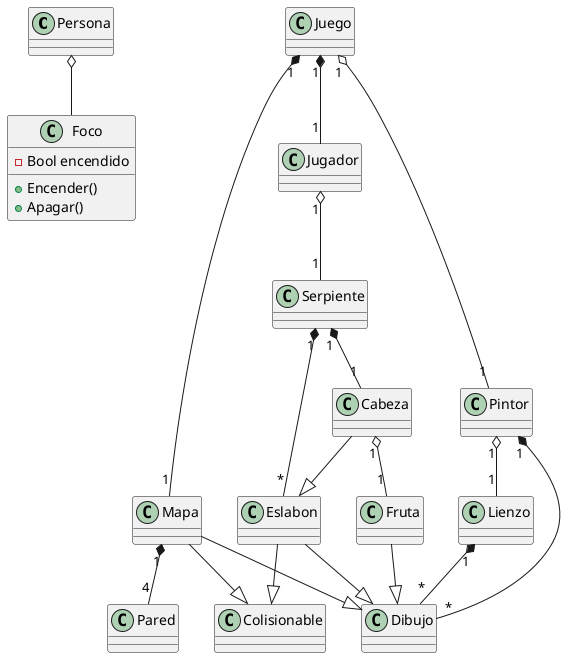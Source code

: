 @startuml Diagrama

class Persona
class Foco{
    - Bool encendido
    + Encender()
    + Apagar()
}

Persona o-- Foco


class Juego
class Mapa
class Pared
class Jugador
class Serpiente
class Eslabon
class Cabeza
class Fruta
class Colisionable

Juego "1" *-- "1" Jugador
Juego "1" *-- "1" Mapa

Jugador "1" o-- "1" Serpiente
Serpiente "1" *-- "*" Eslabon
Serpiente "1" *-- "1" Cabeza
Cabeza --|> Eslabon
Cabeza "1" o-- "1" Fruta
Eslabon --|> Colisionable

Mapa --|> Colisionable
Mapa "1" *-- "4" Pared

class Dibujo
class Lienzo
class Pintor 

Lienzo "1" *-- "*" Dibujo
Pintor "1" *-- "*" Dibujo
Pintor "1" o-- "1" Lienzo


Eslabon --|> Dibujo
Fruta --|> Dibujo
Mapa --|> Dibujo
Juego "1" o-- "1" Pintor


@enduml